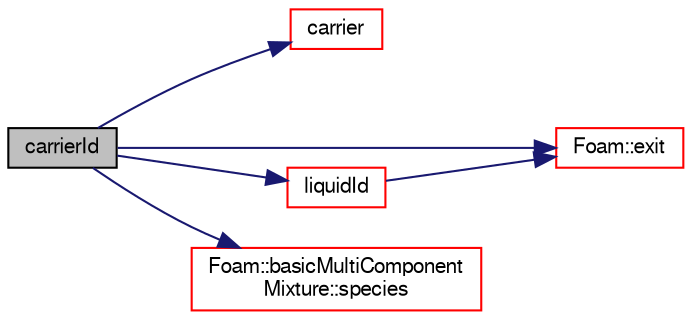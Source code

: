 digraph "carrierId"
{
  bgcolor="transparent";
  edge [fontname="FreeSans",fontsize="10",labelfontname="FreeSans",labelfontsize="10"];
  node [fontname="FreeSans",fontsize="10",shape=record];
  rankdir="LR";
  Node592 [label="carrierId",height=0.2,width=0.4,color="black", fillcolor="grey75", style="filled", fontcolor="black"];
  Node592 -> Node593 [color="midnightblue",fontsize="10",style="solid",fontname="FreeSans"];
  Node593 [label="carrier",height=0.2,width=0.4,color="red",URL="$a30182.html#a2260ad95f8a442cc428618661191f3e9",tooltip="Return reference to the gaseous components. "];
  Node592 -> Node637 [color="midnightblue",fontsize="10",style="solid",fontname="FreeSans"];
  Node637 [label="Foam::exit",height=0.2,width=0.4,color="red",URL="$a21124.html#a06ca7250d8e89caf05243ec094843642"];
  Node592 -> Node641 [color="midnightblue",fontsize="10",style="solid",fontname="FreeSans"];
  Node641 [label="liquidId",height=0.2,width=0.4,color="red",URL="$a30182.html#a35ff79c7764f520e9fbcf8f86514fc01",tooltip="Index of liquid component. "];
  Node641 -> Node637 [color="midnightblue",fontsize="10",style="solid",fontname="FreeSans"];
  Node592 -> Node645 [color="midnightblue",fontsize="10",style="solid",fontname="FreeSans"];
  Node645 [label="Foam::basicMultiComponent\lMixture::species",height=0.2,width=0.4,color="red",URL="$a30130.html#ab084ae67cf447fdf6058617bad7a13c2",tooltip="Return the table of species. "];
}
